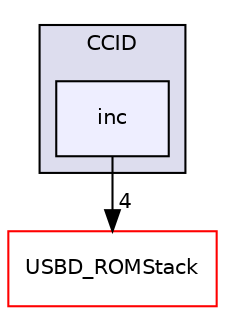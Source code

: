 digraph "external/CCID/inc" {
  compound=true
  node [ fontsize="10", fontname="Helvetica"];
  edge [ labelfontsize="10", labelfontname="Helvetica"];
  subgraph clusterdir_6303fed337eac965f509d062849ece48 {
    graph [ bgcolor="#ddddee", pencolor="black", label="CCID" fontname="Helvetica", fontsize="10", URL="dir_6303fed337eac965f509d062849ece48.html"]
  dir_837fdd17e969cf34c0a05b5582a77c6a [shape=box, label="inc", style="filled", fillcolor="#eeeeff", pencolor="black", URL="dir_837fdd17e969cf34c0a05b5582a77c6a.html"];
  }
  dir_f23c9e26b440a70abb590ad1d9eff66a [shape=box label="USBD_ROMStack" fillcolor="white" style="filled" color="red" URL="dir_f23c9e26b440a70abb590ad1d9eff66a.html"];
  dir_837fdd17e969cf34c0a05b5582a77c6a->dir_f23c9e26b440a70abb590ad1d9eff66a [headlabel="4", labeldistance=1.5 headhref="dir_000002_000005.html"];
}
